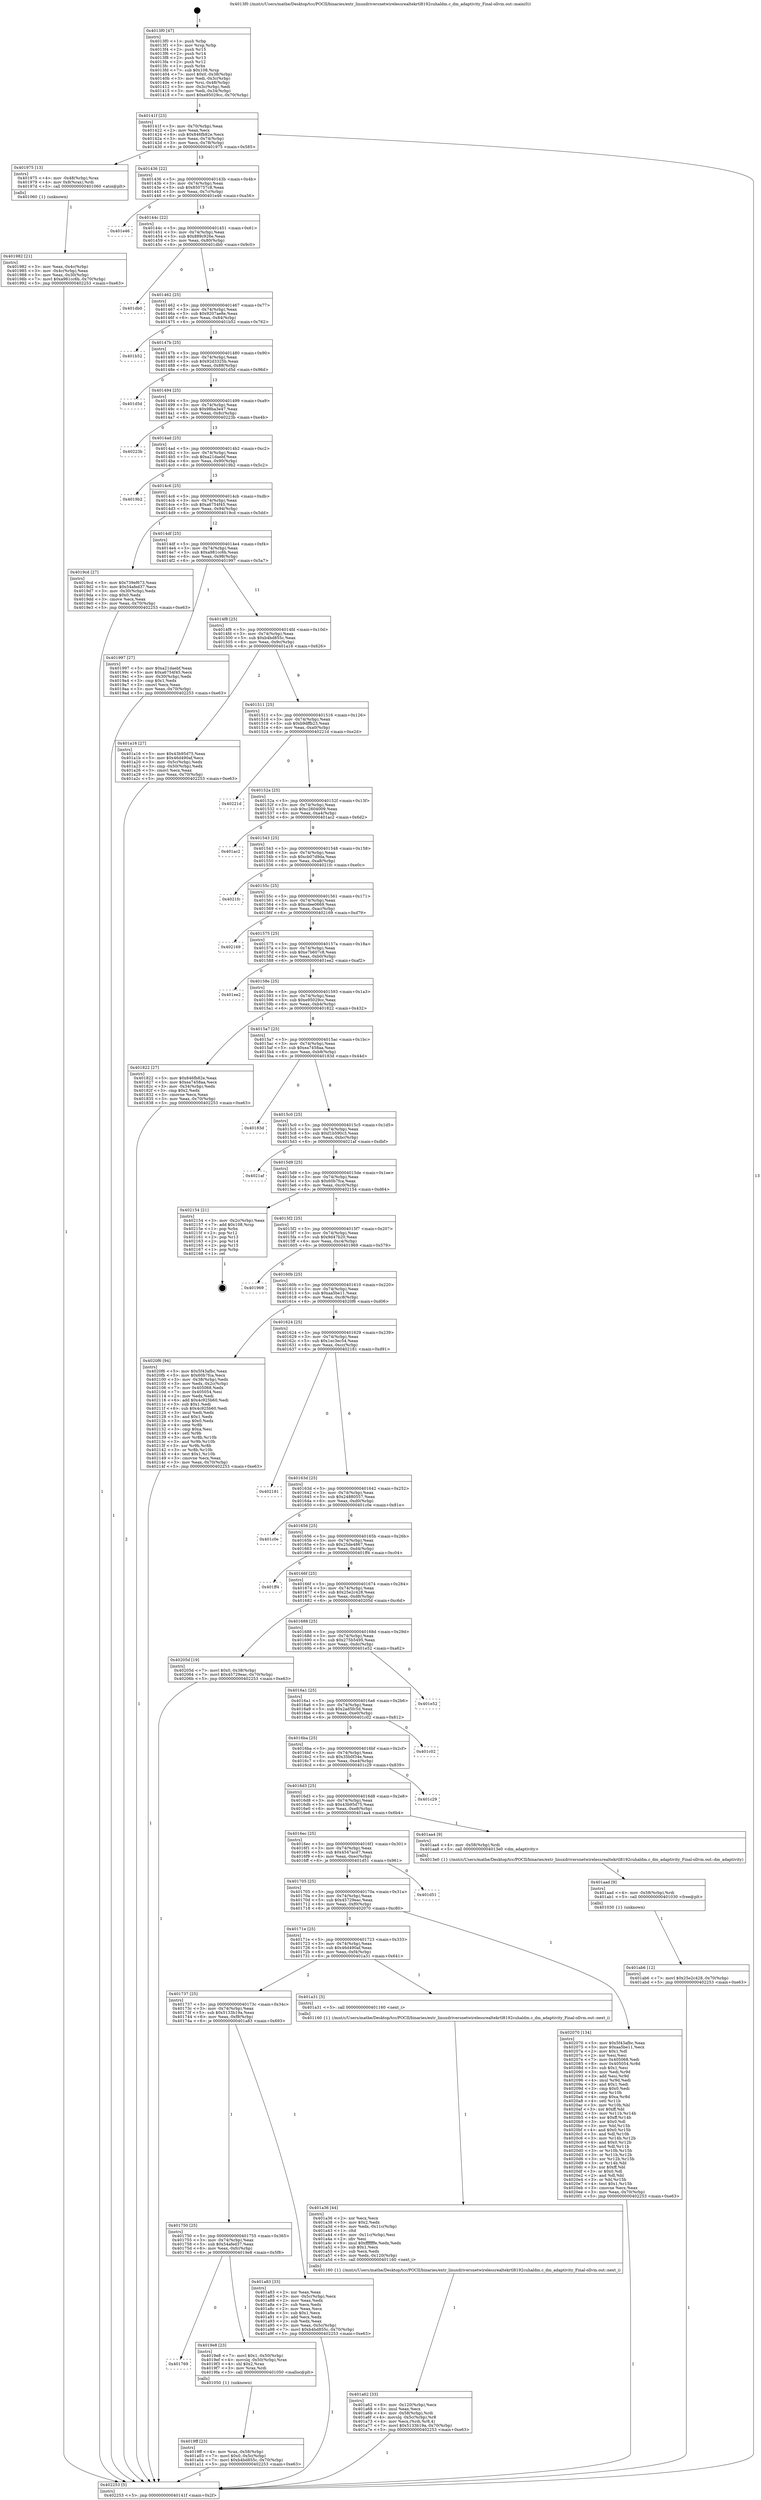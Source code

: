 digraph "0x4013f0" {
  label = "0x4013f0 (/mnt/c/Users/mathe/Desktop/tcc/POCII/binaries/extr_linuxdriversnetwirelessrealtekrtl8192cuhaldm.c_dm_adaptivity_Final-ollvm.out::main(0))"
  labelloc = "t"
  node[shape=record]

  Entry [label="",width=0.3,height=0.3,shape=circle,fillcolor=black,style=filled]
  "0x40141f" [label="{
     0x40141f [23]\l
     | [instrs]\l
     &nbsp;&nbsp;0x40141f \<+3\>: mov -0x70(%rbp),%eax\l
     &nbsp;&nbsp;0x401422 \<+2\>: mov %eax,%ecx\l
     &nbsp;&nbsp;0x401424 \<+6\>: sub $0x846fb82e,%ecx\l
     &nbsp;&nbsp;0x40142a \<+3\>: mov %eax,-0x74(%rbp)\l
     &nbsp;&nbsp;0x40142d \<+3\>: mov %ecx,-0x78(%rbp)\l
     &nbsp;&nbsp;0x401430 \<+6\>: je 0000000000401975 \<main+0x585\>\l
  }"]
  "0x401975" [label="{
     0x401975 [13]\l
     | [instrs]\l
     &nbsp;&nbsp;0x401975 \<+4\>: mov -0x48(%rbp),%rax\l
     &nbsp;&nbsp;0x401979 \<+4\>: mov 0x8(%rax),%rdi\l
     &nbsp;&nbsp;0x40197d \<+5\>: call 0000000000401060 \<atoi@plt\>\l
     | [calls]\l
     &nbsp;&nbsp;0x401060 \{1\} (unknown)\l
  }"]
  "0x401436" [label="{
     0x401436 [22]\l
     | [instrs]\l
     &nbsp;&nbsp;0x401436 \<+5\>: jmp 000000000040143b \<main+0x4b\>\l
     &nbsp;&nbsp;0x40143b \<+3\>: mov -0x74(%rbp),%eax\l
     &nbsp;&nbsp;0x40143e \<+5\>: sub $0x850757c8,%eax\l
     &nbsp;&nbsp;0x401443 \<+3\>: mov %eax,-0x7c(%rbp)\l
     &nbsp;&nbsp;0x401446 \<+6\>: je 0000000000401e46 \<main+0xa56\>\l
  }"]
  Exit [label="",width=0.3,height=0.3,shape=circle,fillcolor=black,style=filled,peripheries=2]
  "0x401e46" [label="{
     0x401e46\l
  }", style=dashed]
  "0x40144c" [label="{
     0x40144c [22]\l
     | [instrs]\l
     &nbsp;&nbsp;0x40144c \<+5\>: jmp 0000000000401451 \<main+0x61\>\l
     &nbsp;&nbsp;0x401451 \<+3\>: mov -0x74(%rbp),%eax\l
     &nbsp;&nbsp;0x401454 \<+5\>: sub $0x889c926e,%eax\l
     &nbsp;&nbsp;0x401459 \<+3\>: mov %eax,-0x80(%rbp)\l
     &nbsp;&nbsp;0x40145c \<+6\>: je 0000000000401db0 \<main+0x9c0\>\l
  }"]
  "0x401ab6" [label="{
     0x401ab6 [12]\l
     | [instrs]\l
     &nbsp;&nbsp;0x401ab6 \<+7\>: movl $0x25e2c428,-0x70(%rbp)\l
     &nbsp;&nbsp;0x401abd \<+5\>: jmp 0000000000402253 \<main+0xe63\>\l
  }"]
  "0x401db0" [label="{
     0x401db0\l
  }", style=dashed]
  "0x401462" [label="{
     0x401462 [25]\l
     | [instrs]\l
     &nbsp;&nbsp;0x401462 \<+5\>: jmp 0000000000401467 \<main+0x77\>\l
     &nbsp;&nbsp;0x401467 \<+3\>: mov -0x74(%rbp),%eax\l
     &nbsp;&nbsp;0x40146a \<+5\>: sub $0x9207ae8e,%eax\l
     &nbsp;&nbsp;0x40146f \<+6\>: mov %eax,-0x84(%rbp)\l
     &nbsp;&nbsp;0x401475 \<+6\>: je 0000000000401b52 \<main+0x762\>\l
  }"]
  "0x401aad" [label="{
     0x401aad [9]\l
     | [instrs]\l
     &nbsp;&nbsp;0x401aad \<+4\>: mov -0x58(%rbp),%rdi\l
     &nbsp;&nbsp;0x401ab1 \<+5\>: call 0000000000401030 \<free@plt\>\l
     | [calls]\l
     &nbsp;&nbsp;0x401030 \{1\} (unknown)\l
  }"]
  "0x401b52" [label="{
     0x401b52\l
  }", style=dashed]
  "0x40147b" [label="{
     0x40147b [25]\l
     | [instrs]\l
     &nbsp;&nbsp;0x40147b \<+5\>: jmp 0000000000401480 \<main+0x90\>\l
     &nbsp;&nbsp;0x401480 \<+3\>: mov -0x74(%rbp),%eax\l
     &nbsp;&nbsp;0x401483 \<+5\>: sub $0x92d3325b,%eax\l
     &nbsp;&nbsp;0x401488 \<+6\>: mov %eax,-0x88(%rbp)\l
     &nbsp;&nbsp;0x40148e \<+6\>: je 0000000000401d5d \<main+0x96d\>\l
  }"]
  "0x401a62" [label="{
     0x401a62 [33]\l
     | [instrs]\l
     &nbsp;&nbsp;0x401a62 \<+6\>: mov -0x120(%rbp),%ecx\l
     &nbsp;&nbsp;0x401a68 \<+3\>: imul %eax,%ecx\l
     &nbsp;&nbsp;0x401a6b \<+4\>: mov -0x58(%rbp),%rdi\l
     &nbsp;&nbsp;0x401a6f \<+4\>: movslq -0x5c(%rbp),%r8\l
     &nbsp;&nbsp;0x401a73 \<+4\>: mov %ecx,(%rdi,%r8,4)\l
     &nbsp;&nbsp;0x401a77 \<+7\>: movl $0x5133b19a,-0x70(%rbp)\l
     &nbsp;&nbsp;0x401a7e \<+5\>: jmp 0000000000402253 \<main+0xe63\>\l
  }"]
  "0x401d5d" [label="{
     0x401d5d\l
  }", style=dashed]
  "0x401494" [label="{
     0x401494 [25]\l
     | [instrs]\l
     &nbsp;&nbsp;0x401494 \<+5\>: jmp 0000000000401499 \<main+0xa9\>\l
     &nbsp;&nbsp;0x401499 \<+3\>: mov -0x74(%rbp),%eax\l
     &nbsp;&nbsp;0x40149c \<+5\>: sub $0x98ba3e47,%eax\l
     &nbsp;&nbsp;0x4014a1 \<+6\>: mov %eax,-0x8c(%rbp)\l
     &nbsp;&nbsp;0x4014a7 \<+6\>: je 000000000040223b \<main+0xe4b\>\l
  }"]
  "0x401a36" [label="{
     0x401a36 [44]\l
     | [instrs]\l
     &nbsp;&nbsp;0x401a36 \<+2\>: xor %ecx,%ecx\l
     &nbsp;&nbsp;0x401a38 \<+5\>: mov $0x2,%edx\l
     &nbsp;&nbsp;0x401a3d \<+6\>: mov %edx,-0x11c(%rbp)\l
     &nbsp;&nbsp;0x401a43 \<+1\>: cltd\l
     &nbsp;&nbsp;0x401a44 \<+6\>: mov -0x11c(%rbp),%esi\l
     &nbsp;&nbsp;0x401a4a \<+2\>: idiv %esi\l
     &nbsp;&nbsp;0x401a4c \<+6\>: imul $0xfffffffe,%edx,%edx\l
     &nbsp;&nbsp;0x401a52 \<+3\>: sub $0x1,%ecx\l
     &nbsp;&nbsp;0x401a55 \<+2\>: sub %ecx,%edx\l
     &nbsp;&nbsp;0x401a57 \<+6\>: mov %edx,-0x120(%rbp)\l
     &nbsp;&nbsp;0x401a5d \<+5\>: call 0000000000401160 \<next_i\>\l
     | [calls]\l
     &nbsp;&nbsp;0x401160 \{1\} (/mnt/c/Users/mathe/Desktop/tcc/POCII/binaries/extr_linuxdriversnetwirelessrealtekrtl8192cuhaldm.c_dm_adaptivity_Final-ollvm.out::next_i)\l
  }"]
  "0x40223b" [label="{
     0x40223b\l
  }", style=dashed]
  "0x4014ad" [label="{
     0x4014ad [25]\l
     | [instrs]\l
     &nbsp;&nbsp;0x4014ad \<+5\>: jmp 00000000004014b2 \<main+0xc2\>\l
     &nbsp;&nbsp;0x4014b2 \<+3\>: mov -0x74(%rbp),%eax\l
     &nbsp;&nbsp;0x4014b5 \<+5\>: sub $0xa21daebf,%eax\l
     &nbsp;&nbsp;0x4014ba \<+6\>: mov %eax,-0x90(%rbp)\l
     &nbsp;&nbsp;0x4014c0 \<+6\>: je 00000000004019b2 \<main+0x5c2\>\l
  }"]
  "0x4019ff" [label="{
     0x4019ff [23]\l
     | [instrs]\l
     &nbsp;&nbsp;0x4019ff \<+4\>: mov %rax,-0x58(%rbp)\l
     &nbsp;&nbsp;0x401a03 \<+7\>: movl $0x0,-0x5c(%rbp)\l
     &nbsp;&nbsp;0x401a0a \<+7\>: movl $0xb4bd855c,-0x70(%rbp)\l
     &nbsp;&nbsp;0x401a11 \<+5\>: jmp 0000000000402253 \<main+0xe63\>\l
  }"]
  "0x4019b2" [label="{
     0x4019b2\l
  }", style=dashed]
  "0x4014c6" [label="{
     0x4014c6 [25]\l
     | [instrs]\l
     &nbsp;&nbsp;0x4014c6 \<+5\>: jmp 00000000004014cb \<main+0xdb\>\l
     &nbsp;&nbsp;0x4014cb \<+3\>: mov -0x74(%rbp),%eax\l
     &nbsp;&nbsp;0x4014ce \<+5\>: sub $0xa6754f45,%eax\l
     &nbsp;&nbsp;0x4014d3 \<+6\>: mov %eax,-0x94(%rbp)\l
     &nbsp;&nbsp;0x4014d9 \<+6\>: je 00000000004019cd \<main+0x5dd\>\l
  }"]
  "0x401769" [label="{
     0x401769\l
  }", style=dashed]
  "0x4019cd" [label="{
     0x4019cd [27]\l
     | [instrs]\l
     &nbsp;&nbsp;0x4019cd \<+5\>: mov $0x739ef673,%eax\l
     &nbsp;&nbsp;0x4019d2 \<+5\>: mov $0x54afed37,%ecx\l
     &nbsp;&nbsp;0x4019d7 \<+3\>: mov -0x30(%rbp),%edx\l
     &nbsp;&nbsp;0x4019da \<+3\>: cmp $0x0,%edx\l
     &nbsp;&nbsp;0x4019dd \<+3\>: cmove %ecx,%eax\l
     &nbsp;&nbsp;0x4019e0 \<+3\>: mov %eax,-0x70(%rbp)\l
     &nbsp;&nbsp;0x4019e3 \<+5\>: jmp 0000000000402253 \<main+0xe63\>\l
  }"]
  "0x4014df" [label="{
     0x4014df [25]\l
     | [instrs]\l
     &nbsp;&nbsp;0x4014df \<+5\>: jmp 00000000004014e4 \<main+0xf4\>\l
     &nbsp;&nbsp;0x4014e4 \<+3\>: mov -0x74(%rbp),%eax\l
     &nbsp;&nbsp;0x4014e7 \<+5\>: sub $0xa981cc6b,%eax\l
     &nbsp;&nbsp;0x4014ec \<+6\>: mov %eax,-0x98(%rbp)\l
     &nbsp;&nbsp;0x4014f2 \<+6\>: je 0000000000401997 \<main+0x5a7\>\l
  }"]
  "0x4019e8" [label="{
     0x4019e8 [23]\l
     | [instrs]\l
     &nbsp;&nbsp;0x4019e8 \<+7\>: movl $0x1,-0x50(%rbp)\l
     &nbsp;&nbsp;0x4019ef \<+4\>: movslq -0x50(%rbp),%rax\l
     &nbsp;&nbsp;0x4019f3 \<+4\>: shl $0x2,%rax\l
     &nbsp;&nbsp;0x4019f7 \<+3\>: mov %rax,%rdi\l
     &nbsp;&nbsp;0x4019fa \<+5\>: call 0000000000401050 \<malloc@plt\>\l
     | [calls]\l
     &nbsp;&nbsp;0x401050 \{1\} (unknown)\l
  }"]
  "0x401997" [label="{
     0x401997 [27]\l
     | [instrs]\l
     &nbsp;&nbsp;0x401997 \<+5\>: mov $0xa21daebf,%eax\l
     &nbsp;&nbsp;0x40199c \<+5\>: mov $0xa6754f45,%ecx\l
     &nbsp;&nbsp;0x4019a1 \<+3\>: mov -0x30(%rbp),%edx\l
     &nbsp;&nbsp;0x4019a4 \<+3\>: cmp $0x1,%edx\l
     &nbsp;&nbsp;0x4019a7 \<+3\>: cmovl %ecx,%eax\l
     &nbsp;&nbsp;0x4019aa \<+3\>: mov %eax,-0x70(%rbp)\l
     &nbsp;&nbsp;0x4019ad \<+5\>: jmp 0000000000402253 \<main+0xe63\>\l
  }"]
  "0x4014f8" [label="{
     0x4014f8 [25]\l
     | [instrs]\l
     &nbsp;&nbsp;0x4014f8 \<+5\>: jmp 00000000004014fd \<main+0x10d\>\l
     &nbsp;&nbsp;0x4014fd \<+3\>: mov -0x74(%rbp),%eax\l
     &nbsp;&nbsp;0x401500 \<+5\>: sub $0xb4bd855c,%eax\l
     &nbsp;&nbsp;0x401505 \<+6\>: mov %eax,-0x9c(%rbp)\l
     &nbsp;&nbsp;0x40150b \<+6\>: je 0000000000401a16 \<main+0x626\>\l
  }"]
  "0x401750" [label="{
     0x401750 [25]\l
     | [instrs]\l
     &nbsp;&nbsp;0x401750 \<+5\>: jmp 0000000000401755 \<main+0x365\>\l
     &nbsp;&nbsp;0x401755 \<+3\>: mov -0x74(%rbp),%eax\l
     &nbsp;&nbsp;0x401758 \<+5\>: sub $0x54afed37,%eax\l
     &nbsp;&nbsp;0x40175d \<+6\>: mov %eax,-0xfc(%rbp)\l
     &nbsp;&nbsp;0x401763 \<+6\>: je 00000000004019e8 \<main+0x5f8\>\l
  }"]
  "0x401a16" [label="{
     0x401a16 [27]\l
     | [instrs]\l
     &nbsp;&nbsp;0x401a16 \<+5\>: mov $0x43b95d75,%eax\l
     &nbsp;&nbsp;0x401a1b \<+5\>: mov $0x46d490af,%ecx\l
     &nbsp;&nbsp;0x401a20 \<+3\>: mov -0x5c(%rbp),%edx\l
     &nbsp;&nbsp;0x401a23 \<+3\>: cmp -0x50(%rbp),%edx\l
     &nbsp;&nbsp;0x401a26 \<+3\>: cmovl %ecx,%eax\l
     &nbsp;&nbsp;0x401a29 \<+3\>: mov %eax,-0x70(%rbp)\l
     &nbsp;&nbsp;0x401a2c \<+5\>: jmp 0000000000402253 \<main+0xe63\>\l
  }"]
  "0x401511" [label="{
     0x401511 [25]\l
     | [instrs]\l
     &nbsp;&nbsp;0x401511 \<+5\>: jmp 0000000000401516 \<main+0x126\>\l
     &nbsp;&nbsp;0x401516 \<+3\>: mov -0x74(%rbp),%eax\l
     &nbsp;&nbsp;0x401519 \<+5\>: sub $0xb9dffb23,%eax\l
     &nbsp;&nbsp;0x40151e \<+6\>: mov %eax,-0xa0(%rbp)\l
     &nbsp;&nbsp;0x401524 \<+6\>: je 000000000040221d \<main+0xe2d\>\l
  }"]
  "0x401a83" [label="{
     0x401a83 [33]\l
     | [instrs]\l
     &nbsp;&nbsp;0x401a83 \<+2\>: xor %eax,%eax\l
     &nbsp;&nbsp;0x401a85 \<+3\>: mov -0x5c(%rbp),%ecx\l
     &nbsp;&nbsp;0x401a88 \<+2\>: mov %eax,%edx\l
     &nbsp;&nbsp;0x401a8a \<+2\>: sub %ecx,%edx\l
     &nbsp;&nbsp;0x401a8c \<+2\>: mov %eax,%ecx\l
     &nbsp;&nbsp;0x401a8e \<+3\>: sub $0x1,%ecx\l
     &nbsp;&nbsp;0x401a91 \<+2\>: add %ecx,%edx\l
     &nbsp;&nbsp;0x401a93 \<+2\>: sub %edx,%eax\l
     &nbsp;&nbsp;0x401a95 \<+3\>: mov %eax,-0x5c(%rbp)\l
     &nbsp;&nbsp;0x401a98 \<+7\>: movl $0xb4bd855c,-0x70(%rbp)\l
     &nbsp;&nbsp;0x401a9f \<+5\>: jmp 0000000000402253 \<main+0xe63\>\l
  }"]
  "0x40221d" [label="{
     0x40221d\l
  }", style=dashed]
  "0x40152a" [label="{
     0x40152a [25]\l
     | [instrs]\l
     &nbsp;&nbsp;0x40152a \<+5\>: jmp 000000000040152f \<main+0x13f\>\l
     &nbsp;&nbsp;0x40152f \<+3\>: mov -0x74(%rbp),%eax\l
     &nbsp;&nbsp;0x401532 \<+5\>: sub $0xc2604009,%eax\l
     &nbsp;&nbsp;0x401537 \<+6\>: mov %eax,-0xa4(%rbp)\l
     &nbsp;&nbsp;0x40153d \<+6\>: je 0000000000401ac2 \<main+0x6d2\>\l
  }"]
  "0x401737" [label="{
     0x401737 [25]\l
     | [instrs]\l
     &nbsp;&nbsp;0x401737 \<+5\>: jmp 000000000040173c \<main+0x34c\>\l
     &nbsp;&nbsp;0x40173c \<+3\>: mov -0x74(%rbp),%eax\l
     &nbsp;&nbsp;0x40173f \<+5\>: sub $0x5133b19a,%eax\l
     &nbsp;&nbsp;0x401744 \<+6\>: mov %eax,-0xf8(%rbp)\l
     &nbsp;&nbsp;0x40174a \<+6\>: je 0000000000401a83 \<main+0x693\>\l
  }"]
  "0x401ac2" [label="{
     0x401ac2\l
  }", style=dashed]
  "0x401543" [label="{
     0x401543 [25]\l
     | [instrs]\l
     &nbsp;&nbsp;0x401543 \<+5\>: jmp 0000000000401548 \<main+0x158\>\l
     &nbsp;&nbsp;0x401548 \<+3\>: mov -0x74(%rbp),%eax\l
     &nbsp;&nbsp;0x40154b \<+5\>: sub $0xcb07d9da,%eax\l
     &nbsp;&nbsp;0x401550 \<+6\>: mov %eax,-0xa8(%rbp)\l
     &nbsp;&nbsp;0x401556 \<+6\>: je 00000000004021fc \<main+0xe0c\>\l
  }"]
  "0x401a31" [label="{
     0x401a31 [5]\l
     | [instrs]\l
     &nbsp;&nbsp;0x401a31 \<+5\>: call 0000000000401160 \<next_i\>\l
     | [calls]\l
     &nbsp;&nbsp;0x401160 \{1\} (/mnt/c/Users/mathe/Desktop/tcc/POCII/binaries/extr_linuxdriversnetwirelessrealtekrtl8192cuhaldm.c_dm_adaptivity_Final-ollvm.out::next_i)\l
  }"]
  "0x4021fc" [label="{
     0x4021fc\l
  }", style=dashed]
  "0x40155c" [label="{
     0x40155c [25]\l
     | [instrs]\l
     &nbsp;&nbsp;0x40155c \<+5\>: jmp 0000000000401561 \<main+0x171\>\l
     &nbsp;&nbsp;0x401561 \<+3\>: mov -0x74(%rbp),%eax\l
     &nbsp;&nbsp;0x401564 \<+5\>: sub $0xcdee0669,%eax\l
     &nbsp;&nbsp;0x401569 \<+6\>: mov %eax,-0xac(%rbp)\l
     &nbsp;&nbsp;0x40156f \<+6\>: je 0000000000402169 \<main+0xd79\>\l
  }"]
  "0x40171e" [label="{
     0x40171e [25]\l
     | [instrs]\l
     &nbsp;&nbsp;0x40171e \<+5\>: jmp 0000000000401723 \<main+0x333\>\l
     &nbsp;&nbsp;0x401723 \<+3\>: mov -0x74(%rbp),%eax\l
     &nbsp;&nbsp;0x401726 \<+5\>: sub $0x46d490af,%eax\l
     &nbsp;&nbsp;0x40172b \<+6\>: mov %eax,-0xf4(%rbp)\l
     &nbsp;&nbsp;0x401731 \<+6\>: je 0000000000401a31 \<main+0x641\>\l
  }"]
  "0x402169" [label="{
     0x402169\l
  }", style=dashed]
  "0x401575" [label="{
     0x401575 [25]\l
     | [instrs]\l
     &nbsp;&nbsp;0x401575 \<+5\>: jmp 000000000040157a \<main+0x18a\>\l
     &nbsp;&nbsp;0x40157a \<+3\>: mov -0x74(%rbp),%eax\l
     &nbsp;&nbsp;0x40157d \<+5\>: sub $0xe7b607c8,%eax\l
     &nbsp;&nbsp;0x401582 \<+6\>: mov %eax,-0xb0(%rbp)\l
     &nbsp;&nbsp;0x401588 \<+6\>: je 0000000000401ee2 \<main+0xaf2\>\l
  }"]
  "0x402070" [label="{
     0x402070 [134]\l
     | [instrs]\l
     &nbsp;&nbsp;0x402070 \<+5\>: mov $0x5f43afbc,%eax\l
     &nbsp;&nbsp;0x402075 \<+5\>: mov $0xaa5be11,%ecx\l
     &nbsp;&nbsp;0x40207a \<+2\>: mov $0x1,%dl\l
     &nbsp;&nbsp;0x40207c \<+2\>: xor %esi,%esi\l
     &nbsp;&nbsp;0x40207e \<+7\>: mov 0x405068,%edi\l
     &nbsp;&nbsp;0x402085 \<+8\>: mov 0x405054,%r8d\l
     &nbsp;&nbsp;0x40208d \<+3\>: sub $0x1,%esi\l
     &nbsp;&nbsp;0x402090 \<+3\>: mov %edi,%r9d\l
     &nbsp;&nbsp;0x402093 \<+3\>: add %esi,%r9d\l
     &nbsp;&nbsp;0x402096 \<+4\>: imul %r9d,%edi\l
     &nbsp;&nbsp;0x40209a \<+3\>: and $0x1,%edi\l
     &nbsp;&nbsp;0x40209d \<+3\>: cmp $0x0,%edi\l
     &nbsp;&nbsp;0x4020a0 \<+4\>: sete %r10b\l
     &nbsp;&nbsp;0x4020a4 \<+4\>: cmp $0xa,%r8d\l
     &nbsp;&nbsp;0x4020a8 \<+4\>: setl %r11b\l
     &nbsp;&nbsp;0x4020ac \<+3\>: mov %r10b,%bl\l
     &nbsp;&nbsp;0x4020af \<+3\>: xor $0xff,%bl\l
     &nbsp;&nbsp;0x4020b2 \<+3\>: mov %r11b,%r14b\l
     &nbsp;&nbsp;0x4020b5 \<+4\>: xor $0xff,%r14b\l
     &nbsp;&nbsp;0x4020b9 \<+3\>: xor $0x0,%dl\l
     &nbsp;&nbsp;0x4020bc \<+3\>: mov %bl,%r15b\l
     &nbsp;&nbsp;0x4020bf \<+4\>: and $0x0,%r15b\l
     &nbsp;&nbsp;0x4020c3 \<+3\>: and %dl,%r10b\l
     &nbsp;&nbsp;0x4020c6 \<+3\>: mov %r14b,%r12b\l
     &nbsp;&nbsp;0x4020c9 \<+4\>: and $0x0,%r12b\l
     &nbsp;&nbsp;0x4020cd \<+3\>: and %dl,%r11b\l
     &nbsp;&nbsp;0x4020d0 \<+3\>: or %r10b,%r15b\l
     &nbsp;&nbsp;0x4020d3 \<+3\>: or %r11b,%r12b\l
     &nbsp;&nbsp;0x4020d6 \<+3\>: xor %r12b,%r15b\l
     &nbsp;&nbsp;0x4020d9 \<+3\>: or %r14b,%bl\l
     &nbsp;&nbsp;0x4020dc \<+3\>: xor $0xff,%bl\l
     &nbsp;&nbsp;0x4020df \<+3\>: or $0x0,%dl\l
     &nbsp;&nbsp;0x4020e2 \<+2\>: and %dl,%bl\l
     &nbsp;&nbsp;0x4020e4 \<+3\>: or %bl,%r15b\l
     &nbsp;&nbsp;0x4020e7 \<+4\>: test $0x1,%r15b\l
     &nbsp;&nbsp;0x4020eb \<+3\>: cmovne %ecx,%eax\l
     &nbsp;&nbsp;0x4020ee \<+3\>: mov %eax,-0x70(%rbp)\l
     &nbsp;&nbsp;0x4020f1 \<+5\>: jmp 0000000000402253 \<main+0xe63\>\l
  }"]
  "0x401ee2" [label="{
     0x401ee2\l
  }", style=dashed]
  "0x40158e" [label="{
     0x40158e [25]\l
     | [instrs]\l
     &nbsp;&nbsp;0x40158e \<+5\>: jmp 0000000000401593 \<main+0x1a3\>\l
     &nbsp;&nbsp;0x401593 \<+3\>: mov -0x74(%rbp),%eax\l
     &nbsp;&nbsp;0x401596 \<+5\>: sub $0xe95029cc,%eax\l
     &nbsp;&nbsp;0x40159b \<+6\>: mov %eax,-0xb4(%rbp)\l
     &nbsp;&nbsp;0x4015a1 \<+6\>: je 0000000000401822 \<main+0x432\>\l
  }"]
  "0x401705" [label="{
     0x401705 [25]\l
     | [instrs]\l
     &nbsp;&nbsp;0x401705 \<+5\>: jmp 000000000040170a \<main+0x31a\>\l
     &nbsp;&nbsp;0x40170a \<+3\>: mov -0x74(%rbp),%eax\l
     &nbsp;&nbsp;0x40170d \<+5\>: sub $0x45729eac,%eax\l
     &nbsp;&nbsp;0x401712 \<+6\>: mov %eax,-0xf0(%rbp)\l
     &nbsp;&nbsp;0x401718 \<+6\>: je 0000000000402070 \<main+0xc80\>\l
  }"]
  "0x401822" [label="{
     0x401822 [27]\l
     | [instrs]\l
     &nbsp;&nbsp;0x401822 \<+5\>: mov $0x846fb82e,%eax\l
     &nbsp;&nbsp;0x401827 \<+5\>: mov $0xea7458aa,%ecx\l
     &nbsp;&nbsp;0x40182c \<+3\>: mov -0x34(%rbp),%edx\l
     &nbsp;&nbsp;0x40182f \<+3\>: cmp $0x2,%edx\l
     &nbsp;&nbsp;0x401832 \<+3\>: cmovne %ecx,%eax\l
     &nbsp;&nbsp;0x401835 \<+3\>: mov %eax,-0x70(%rbp)\l
     &nbsp;&nbsp;0x401838 \<+5\>: jmp 0000000000402253 \<main+0xe63\>\l
  }"]
  "0x4015a7" [label="{
     0x4015a7 [25]\l
     | [instrs]\l
     &nbsp;&nbsp;0x4015a7 \<+5\>: jmp 00000000004015ac \<main+0x1bc\>\l
     &nbsp;&nbsp;0x4015ac \<+3\>: mov -0x74(%rbp),%eax\l
     &nbsp;&nbsp;0x4015af \<+5\>: sub $0xea7458aa,%eax\l
     &nbsp;&nbsp;0x4015b4 \<+6\>: mov %eax,-0xb8(%rbp)\l
     &nbsp;&nbsp;0x4015ba \<+6\>: je 000000000040183d \<main+0x44d\>\l
  }"]
  "0x402253" [label="{
     0x402253 [5]\l
     | [instrs]\l
     &nbsp;&nbsp;0x402253 \<+5\>: jmp 000000000040141f \<main+0x2f\>\l
  }"]
  "0x4013f0" [label="{
     0x4013f0 [47]\l
     | [instrs]\l
     &nbsp;&nbsp;0x4013f0 \<+1\>: push %rbp\l
     &nbsp;&nbsp;0x4013f1 \<+3\>: mov %rsp,%rbp\l
     &nbsp;&nbsp;0x4013f4 \<+2\>: push %r15\l
     &nbsp;&nbsp;0x4013f6 \<+2\>: push %r14\l
     &nbsp;&nbsp;0x4013f8 \<+2\>: push %r13\l
     &nbsp;&nbsp;0x4013fa \<+2\>: push %r12\l
     &nbsp;&nbsp;0x4013fc \<+1\>: push %rbx\l
     &nbsp;&nbsp;0x4013fd \<+7\>: sub $0x108,%rsp\l
     &nbsp;&nbsp;0x401404 \<+7\>: movl $0x0,-0x38(%rbp)\l
     &nbsp;&nbsp;0x40140b \<+3\>: mov %edi,-0x3c(%rbp)\l
     &nbsp;&nbsp;0x40140e \<+4\>: mov %rsi,-0x48(%rbp)\l
     &nbsp;&nbsp;0x401412 \<+3\>: mov -0x3c(%rbp),%edi\l
     &nbsp;&nbsp;0x401415 \<+3\>: mov %edi,-0x34(%rbp)\l
     &nbsp;&nbsp;0x401418 \<+7\>: movl $0xe95029cc,-0x70(%rbp)\l
  }"]
  "0x401982" [label="{
     0x401982 [21]\l
     | [instrs]\l
     &nbsp;&nbsp;0x401982 \<+3\>: mov %eax,-0x4c(%rbp)\l
     &nbsp;&nbsp;0x401985 \<+3\>: mov -0x4c(%rbp),%eax\l
     &nbsp;&nbsp;0x401988 \<+3\>: mov %eax,-0x30(%rbp)\l
     &nbsp;&nbsp;0x40198b \<+7\>: movl $0xa981cc6b,-0x70(%rbp)\l
     &nbsp;&nbsp;0x401992 \<+5\>: jmp 0000000000402253 \<main+0xe63\>\l
  }"]
  "0x401d51" [label="{
     0x401d51\l
  }", style=dashed]
  "0x40183d" [label="{
     0x40183d\l
  }", style=dashed]
  "0x4015c0" [label="{
     0x4015c0 [25]\l
     | [instrs]\l
     &nbsp;&nbsp;0x4015c0 \<+5\>: jmp 00000000004015c5 \<main+0x1d5\>\l
     &nbsp;&nbsp;0x4015c5 \<+3\>: mov -0x74(%rbp),%eax\l
     &nbsp;&nbsp;0x4015c8 \<+5\>: sub $0xf1b590c3,%eax\l
     &nbsp;&nbsp;0x4015cd \<+6\>: mov %eax,-0xbc(%rbp)\l
     &nbsp;&nbsp;0x4015d3 \<+6\>: je 00000000004021af \<main+0xdbf\>\l
  }"]
  "0x4016ec" [label="{
     0x4016ec [25]\l
     | [instrs]\l
     &nbsp;&nbsp;0x4016ec \<+5\>: jmp 00000000004016f1 \<main+0x301\>\l
     &nbsp;&nbsp;0x4016f1 \<+3\>: mov -0x74(%rbp),%eax\l
     &nbsp;&nbsp;0x4016f4 \<+5\>: sub $0x4547acd7,%eax\l
     &nbsp;&nbsp;0x4016f9 \<+6\>: mov %eax,-0xec(%rbp)\l
     &nbsp;&nbsp;0x4016ff \<+6\>: je 0000000000401d51 \<main+0x961\>\l
  }"]
  "0x4021af" [label="{
     0x4021af\l
  }", style=dashed]
  "0x4015d9" [label="{
     0x4015d9 [25]\l
     | [instrs]\l
     &nbsp;&nbsp;0x4015d9 \<+5\>: jmp 00000000004015de \<main+0x1ee\>\l
     &nbsp;&nbsp;0x4015de \<+3\>: mov -0x74(%rbp),%eax\l
     &nbsp;&nbsp;0x4015e1 \<+5\>: sub $0x60b7fca,%eax\l
     &nbsp;&nbsp;0x4015e6 \<+6\>: mov %eax,-0xc0(%rbp)\l
     &nbsp;&nbsp;0x4015ec \<+6\>: je 0000000000402154 \<main+0xd64\>\l
  }"]
  "0x401aa4" [label="{
     0x401aa4 [9]\l
     | [instrs]\l
     &nbsp;&nbsp;0x401aa4 \<+4\>: mov -0x58(%rbp),%rdi\l
     &nbsp;&nbsp;0x401aa8 \<+5\>: call 00000000004013e0 \<dm_adaptivity\>\l
     | [calls]\l
     &nbsp;&nbsp;0x4013e0 \{1\} (/mnt/c/Users/mathe/Desktop/tcc/POCII/binaries/extr_linuxdriversnetwirelessrealtekrtl8192cuhaldm.c_dm_adaptivity_Final-ollvm.out::dm_adaptivity)\l
  }"]
  "0x402154" [label="{
     0x402154 [21]\l
     | [instrs]\l
     &nbsp;&nbsp;0x402154 \<+3\>: mov -0x2c(%rbp),%eax\l
     &nbsp;&nbsp;0x402157 \<+7\>: add $0x108,%rsp\l
     &nbsp;&nbsp;0x40215e \<+1\>: pop %rbx\l
     &nbsp;&nbsp;0x40215f \<+2\>: pop %r12\l
     &nbsp;&nbsp;0x402161 \<+2\>: pop %r13\l
     &nbsp;&nbsp;0x402163 \<+2\>: pop %r14\l
     &nbsp;&nbsp;0x402165 \<+2\>: pop %r15\l
     &nbsp;&nbsp;0x402167 \<+1\>: pop %rbp\l
     &nbsp;&nbsp;0x402168 \<+1\>: ret\l
  }"]
  "0x4015f2" [label="{
     0x4015f2 [25]\l
     | [instrs]\l
     &nbsp;&nbsp;0x4015f2 \<+5\>: jmp 00000000004015f7 \<main+0x207\>\l
     &nbsp;&nbsp;0x4015f7 \<+3\>: mov -0x74(%rbp),%eax\l
     &nbsp;&nbsp;0x4015fa \<+5\>: sub $0x9d47b20,%eax\l
     &nbsp;&nbsp;0x4015ff \<+6\>: mov %eax,-0xc4(%rbp)\l
     &nbsp;&nbsp;0x401605 \<+6\>: je 0000000000401969 \<main+0x579\>\l
  }"]
  "0x4016d3" [label="{
     0x4016d3 [25]\l
     | [instrs]\l
     &nbsp;&nbsp;0x4016d3 \<+5\>: jmp 00000000004016d8 \<main+0x2e8\>\l
     &nbsp;&nbsp;0x4016d8 \<+3\>: mov -0x74(%rbp),%eax\l
     &nbsp;&nbsp;0x4016db \<+5\>: sub $0x43b95d75,%eax\l
     &nbsp;&nbsp;0x4016e0 \<+6\>: mov %eax,-0xe8(%rbp)\l
     &nbsp;&nbsp;0x4016e6 \<+6\>: je 0000000000401aa4 \<main+0x6b4\>\l
  }"]
  "0x401969" [label="{
     0x401969\l
  }", style=dashed]
  "0x40160b" [label="{
     0x40160b [25]\l
     | [instrs]\l
     &nbsp;&nbsp;0x40160b \<+5\>: jmp 0000000000401610 \<main+0x220\>\l
     &nbsp;&nbsp;0x401610 \<+3\>: mov -0x74(%rbp),%eax\l
     &nbsp;&nbsp;0x401613 \<+5\>: sub $0xaa5be11,%eax\l
     &nbsp;&nbsp;0x401618 \<+6\>: mov %eax,-0xc8(%rbp)\l
     &nbsp;&nbsp;0x40161e \<+6\>: je 00000000004020f6 \<main+0xd06\>\l
  }"]
  "0x401c29" [label="{
     0x401c29\l
  }", style=dashed]
  "0x4020f6" [label="{
     0x4020f6 [94]\l
     | [instrs]\l
     &nbsp;&nbsp;0x4020f6 \<+5\>: mov $0x5f43afbc,%eax\l
     &nbsp;&nbsp;0x4020fb \<+5\>: mov $0x60b7fca,%ecx\l
     &nbsp;&nbsp;0x402100 \<+3\>: mov -0x38(%rbp),%edx\l
     &nbsp;&nbsp;0x402103 \<+3\>: mov %edx,-0x2c(%rbp)\l
     &nbsp;&nbsp;0x402106 \<+7\>: mov 0x405068,%edx\l
     &nbsp;&nbsp;0x40210d \<+7\>: mov 0x405054,%esi\l
     &nbsp;&nbsp;0x402114 \<+2\>: mov %edx,%edi\l
     &nbsp;&nbsp;0x402116 \<+6\>: add $0x4c925b60,%edi\l
     &nbsp;&nbsp;0x40211c \<+3\>: sub $0x1,%edi\l
     &nbsp;&nbsp;0x40211f \<+6\>: sub $0x4c925b60,%edi\l
     &nbsp;&nbsp;0x402125 \<+3\>: imul %edi,%edx\l
     &nbsp;&nbsp;0x402128 \<+3\>: and $0x1,%edx\l
     &nbsp;&nbsp;0x40212b \<+3\>: cmp $0x0,%edx\l
     &nbsp;&nbsp;0x40212e \<+4\>: sete %r8b\l
     &nbsp;&nbsp;0x402132 \<+3\>: cmp $0xa,%esi\l
     &nbsp;&nbsp;0x402135 \<+4\>: setl %r9b\l
     &nbsp;&nbsp;0x402139 \<+3\>: mov %r8b,%r10b\l
     &nbsp;&nbsp;0x40213c \<+3\>: and %r9b,%r10b\l
     &nbsp;&nbsp;0x40213f \<+3\>: xor %r9b,%r8b\l
     &nbsp;&nbsp;0x402142 \<+3\>: or %r8b,%r10b\l
     &nbsp;&nbsp;0x402145 \<+4\>: test $0x1,%r10b\l
     &nbsp;&nbsp;0x402149 \<+3\>: cmovne %ecx,%eax\l
     &nbsp;&nbsp;0x40214c \<+3\>: mov %eax,-0x70(%rbp)\l
     &nbsp;&nbsp;0x40214f \<+5\>: jmp 0000000000402253 \<main+0xe63\>\l
  }"]
  "0x401624" [label="{
     0x401624 [25]\l
     | [instrs]\l
     &nbsp;&nbsp;0x401624 \<+5\>: jmp 0000000000401629 \<main+0x239\>\l
     &nbsp;&nbsp;0x401629 \<+3\>: mov -0x74(%rbp),%eax\l
     &nbsp;&nbsp;0x40162c \<+5\>: sub $0x1ec3ec54,%eax\l
     &nbsp;&nbsp;0x401631 \<+6\>: mov %eax,-0xcc(%rbp)\l
     &nbsp;&nbsp;0x401637 \<+6\>: je 0000000000402181 \<main+0xd91\>\l
  }"]
  "0x4016ba" [label="{
     0x4016ba [25]\l
     | [instrs]\l
     &nbsp;&nbsp;0x4016ba \<+5\>: jmp 00000000004016bf \<main+0x2cf\>\l
     &nbsp;&nbsp;0x4016bf \<+3\>: mov -0x74(%rbp),%eax\l
     &nbsp;&nbsp;0x4016c2 \<+5\>: sub $0x35b0f34e,%eax\l
     &nbsp;&nbsp;0x4016c7 \<+6\>: mov %eax,-0xe4(%rbp)\l
     &nbsp;&nbsp;0x4016cd \<+6\>: je 0000000000401c29 \<main+0x839\>\l
  }"]
  "0x402181" [label="{
     0x402181\l
  }", style=dashed]
  "0x40163d" [label="{
     0x40163d [25]\l
     | [instrs]\l
     &nbsp;&nbsp;0x40163d \<+5\>: jmp 0000000000401642 \<main+0x252\>\l
     &nbsp;&nbsp;0x401642 \<+3\>: mov -0x74(%rbp),%eax\l
     &nbsp;&nbsp;0x401645 \<+5\>: sub $0x24880557,%eax\l
     &nbsp;&nbsp;0x40164a \<+6\>: mov %eax,-0xd0(%rbp)\l
     &nbsp;&nbsp;0x401650 \<+6\>: je 0000000000401c0e \<main+0x81e\>\l
  }"]
  "0x401c02" [label="{
     0x401c02\l
  }", style=dashed]
  "0x401c0e" [label="{
     0x401c0e\l
  }", style=dashed]
  "0x401656" [label="{
     0x401656 [25]\l
     | [instrs]\l
     &nbsp;&nbsp;0x401656 \<+5\>: jmp 000000000040165b \<main+0x26b\>\l
     &nbsp;&nbsp;0x40165b \<+3\>: mov -0x74(%rbp),%eax\l
     &nbsp;&nbsp;0x40165e \<+5\>: sub $0x25de4867,%eax\l
     &nbsp;&nbsp;0x401663 \<+6\>: mov %eax,-0xd4(%rbp)\l
     &nbsp;&nbsp;0x401669 \<+6\>: je 0000000000401ff4 \<main+0xc04\>\l
  }"]
  "0x4016a1" [label="{
     0x4016a1 [25]\l
     | [instrs]\l
     &nbsp;&nbsp;0x4016a1 \<+5\>: jmp 00000000004016a6 \<main+0x2b6\>\l
     &nbsp;&nbsp;0x4016a6 \<+3\>: mov -0x74(%rbp),%eax\l
     &nbsp;&nbsp;0x4016a9 \<+5\>: sub $0x2ad5fc5d,%eax\l
     &nbsp;&nbsp;0x4016ae \<+6\>: mov %eax,-0xe0(%rbp)\l
     &nbsp;&nbsp;0x4016b4 \<+6\>: je 0000000000401c02 \<main+0x812\>\l
  }"]
  "0x401ff4" [label="{
     0x401ff4\l
  }", style=dashed]
  "0x40166f" [label="{
     0x40166f [25]\l
     | [instrs]\l
     &nbsp;&nbsp;0x40166f \<+5\>: jmp 0000000000401674 \<main+0x284\>\l
     &nbsp;&nbsp;0x401674 \<+3\>: mov -0x74(%rbp),%eax\l
     &nbsp;&nbsp;0x401677 \<+5\>: sub $0x25e2c428,%eax\l
     &nbsp;&nbsp;0x40167c \<+6\>: mov %eax,-0xd8(%rbp)\l
     &nbsp;&nbsp;0x401682 \<+6\>: je 000000000040205d \<main+0xc6d\>\l
  }"]
  "0x401e52" [label="{
     0x401e52\l
  }", style=dashed]
  "0x40205d" [label="{
     0x40205d [19]\l
     | [instrs]\l
     &nbsp;&nbsp;0x40205d \<+7\>: movl $0x0,-0x38(%rbp)\l
     &nbsp;&nbsp;0x402064 \<+7\>: movl $0x45729eac,-0x70(%rbp)\l
     &nbsp;&nbsp;0x40206b \<+5\>: jmp 0000000000402253 \<main+0xe63\>\l
  }"]
  "0x401688" [label="{
     0x401688 [25]\l
     | [instrs]\l
     &nbsp;&nbsp;0x401688 \<+5\>: jmp 000000000040168d \<main+0x29d\>\l
     &nbsp;&nbsp;0x40168d \<+3\>: mov -0x74(%rbp),%eax\l
     &nbsp;&nbsp;0x401690 \<+5\>: sub $0x275b5495,%eax\l
     &nbsp;&nbsp;0x401695 \<+6\>: mov %eax,-0xdc(%rbp)\l
     &nbsp;&nbsp;0x40169b \<+6\>: je 0000000000401e52 \<main+0xa62\>\l
  }"]
  Entry -> "0x4013f0" [label=" 1"]
  "0x40141f" -> "0x401975" [label=" 1"]
  "0x40141f" -> "0x401436" [label=" 13"]
  "0x402154" -> Exit [label=" 1"]
  "0x401436" -> "0x401e46" [label=" 0"]
  "0x401436" -> "0x40144c" [label=" 13"]
  "0x4020f6" -> "0x402253" [label=" 1"]
  "0x40144c" -> "0x401db0" [label=" 0"]
  "0x40144c" -> "0x401462" [label=" 13"]
  "0x402070" -> "0x402253" [label=" 1"]
  "0x401462" -> "0x401b52" [label=" 0"]
  "0x401462" -> "0x40147b" [label=" 13"]
  "0x40205d" -> "0x402253" [label=" 1"]
  "0x40147b" -> "0x401d5d" [label=" 0"]
  "0x40147b" -> "0x401494" [label=" 13"]
  "0x401ab6" -> "0x402253" [label=" 1"]
  "0x401494" -> "0x40223b" [label=" 0"]
  "0x401494" -> "0x4014ad" [label=" 13"]
  "0x401aad" -> "0x401ab6" [label=" 1"]
  "0x4014ad" -> "0x4019b2" [label=" 0"]
  "0x4014ad" -> "0x4014c6" [label=" 13"]
  "0x401aa4" -> "0x401aad" [label=" 1"]
  "0x4014c6" -> "0x4019cd" [label=" 1"]
  "0x4014c6" -> "0x4014df" [label=" 12"]
  "0x401a83" -> "0x402253" [label=" 1"]
  "0x4014df" -> "0x401997" [label=" 1"]
  "0x4014df" -> "0x4014f8" [label=" 11"]
  "0x401a62" -> "0x402253" [label=" 1"]
  "0x4014f8" -> "0x401a16" [label=" 2"]
  "0x4014f8" -> "0x401511" [label=" 9"]
  "0x401a31" -> "0x401a36" [label=" 1"]
  "0x401511" -> "0x40221d" [label=" 0"]
  "0x401511" -> "0x40152a" [label=" 9"]
  "0x401a16" -> "0x402253" [label=" 2"]
  "0x40152a" -> "0x401ac2" [label=" 0"]
  "0x40152a" -> "0x401543" [label=" 9"]
  "0x4019e8" -> "0x4019ff" [label=" 1"]
  "0x401543" -> "0x4021fc" [label=" 0"]
  "0x401543" -> "0x40155c" [label=" 9"]
  "0x401750" -> "0x401769" [label=" 0"]
  "0x40155c" -> "0x402169" [label=" 0"]
  "0x40155c" -> "0x401575" [label=" 9"]
  "0x401a36" -> "0x401a62" [label=" 1"]
  "0x401575" -> "0x401ee2" [label=" 0"]
  "0x401575" -> "0x40158e" [label=" 9"]
  "0x401737" -> "0x401750" [label=" 1"]
  "0x40158e" -> "0x401822" [label=" 1"]
  "0x40158e" -> "0x4015a7" [label=" 8"]
  "0x401822" -> "0x402253" [label=" 1"]
  "0x4013f0" -> "0x40141f" [label=" 1"]
  "0x402253" -> "0x40141f" [label=" 13"]
  "0x401975" -> "0x401982" [label=" 1"]
  "0x401982" -> "0x402253" [label=" 1"]
  "0x401997" -> "0x402253" [label=" 1"]
  "0x4019cd" -> "0x402253" [label=" 1"]
  "0x4019ff" -> "0x402253" [label=" 1"]
  "0x4015a7" -> "0x40183d" [label=" 0"]
  "0x4015a7" -> "0x4015c0" [label=" 8"]
  "0x40171e" -> "0x401737" [label=" 2"]
  "0x4015c0" -> "0x4021af" [label=" 0"]
  "0x4015c0" -> "0x4015d9" [label=" 8"]
  "0x401750" -> "0x4019e8" [label=" 1"]
  "0x4015d9" -> "0x402154" [label=" 1"]
  "0x4015d9" -> "0x4015f2" [label=" 7"]
  "0x401705" -> "0x40171e" [label=" 3"]
  "0x4015f2" -> "0x401969" [label=" 0"]
  "0x4015f2" -> "0x40160b" [label=" 7"]
  "0x401737" -> "0x401a83" [label=" 1"]
  "0x40160b" -> "0x4020f6" [label=" 1"]
  "0x40160b" -> "0x401624" [label=" 6"]
  "0x4016ec" -> "0x401705" [label=" 4"]
  "0x401624" -> "0x402181" [label=" 0"]
  "0x401624" -> "0x40163d" [label=" 6"]
  "0x40171e" -> "0x401a31" [label=" 1"]
  "0x40163d" -> "0x401c0e" [label=" 0"]
  "0x40163d" -> "0x401656" [label=" 6"]
  "0x4016d3" -> "0x4016ec" [label=" 4"]
  "0x401656" -> "0x401ff4" [label=" 0"]
  "0x401656" -> "0x40166f" [label=" 6"]
  "0x401705" -> "0x402070" [label=" 1"]
  "0x40166f" -> "0x40205d" [label=" 1"]
  "0x40166f" -> "0x401688" [label=" 5"]
  "0x4016ba" -> "0x4016d3" [label=" 5"]
  "0x401688" -> "0x401e52" [label=" 0"]
  "0x401688" -> "0x4016a1" [label=" 5"]
  "0x4016d3" -> "0x401aa4" [label=" 1"]
  "0x4016a1" -> "0x401c02" [label=" 0"]
  "0x4016a1" -> "0x4016ba" [label=" 5"]
  "0x4016ec" -> "0x401d51" [label=" 0"]
  "0x4016ba" -> "0x401c29" [label=" 0"]
}
